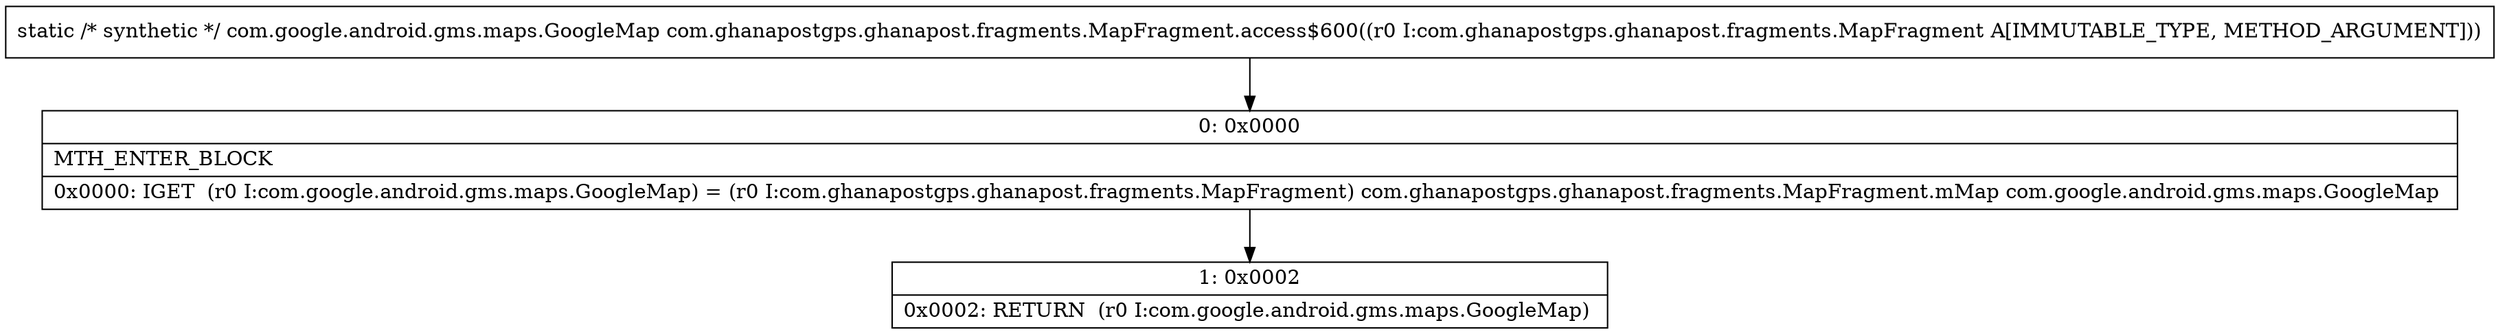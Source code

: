 digraph "CFG forcom.ghanapostgps.ghanapost.fragments.MapFragment.access$600(Lcom\/ghanapostgps\/ghanapost\/fragments\/MapFragment;)Lcom\/google\/android\/gms\/maps\/GoogleMap;" {
Node_0 [shape=record,label="{0\:\ 0x0000|MTH_ENTER_BLOCK\l|0x0000: IGET  (r0 I:com.google.android.gms.maps.GoogleMap) = (r0 I:com.ghanapostgps.ghanapost.fragments.MapFragment) com.ghanapostgps.ghanapost.fragments.MapFragment.mMap com.google.android.gms.maps.GoogleMap \l}"];
Node_1 [shape=record,label="{1\:\ 0x0002|0x0002: RETURN  (r0 I:com.google.android.gms.maps.GoogleMap) \l}"];
MethodNode[shape=record,label="{static \/* synthetic *\/ com.google.android.gms.maps.GoogleMap com.ghanapostgps.ghanapost.fragments.MapFragment.access$600((r0 I:com.ghanapostgps.ghanapost.fragments.MapFragment A[IMMUTABLE_TYPE, METHOD_ARGUMENT])) }"];
MethodNode -> Node_0;
Node_0 -> Node_1;
}

